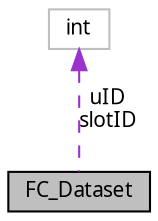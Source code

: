 digraph G
{
  edge [fontname="FreeSans.ttf",fontsize=10,labelfontname="FreeSans.ttf",labelfontsize=10];
  node [fontname="FreeSans.ttf",fontsize=10,shape=record];
  Node1 [label="FC_Dataset",height=0.2,width=0.4,color="black", fillcolor="grey75", style="filled" fontcolor="black"];
  Node2 -> Node1 [dir=back,color="darkorchid3",fontsize=10,style="dashed",label="uID\nslotID",fontname="FreeSans.ttf"];
  Node2 [label="int",height=0.2,width=0.4,color="grey75", fillcolor="white", style="filled"];
}
